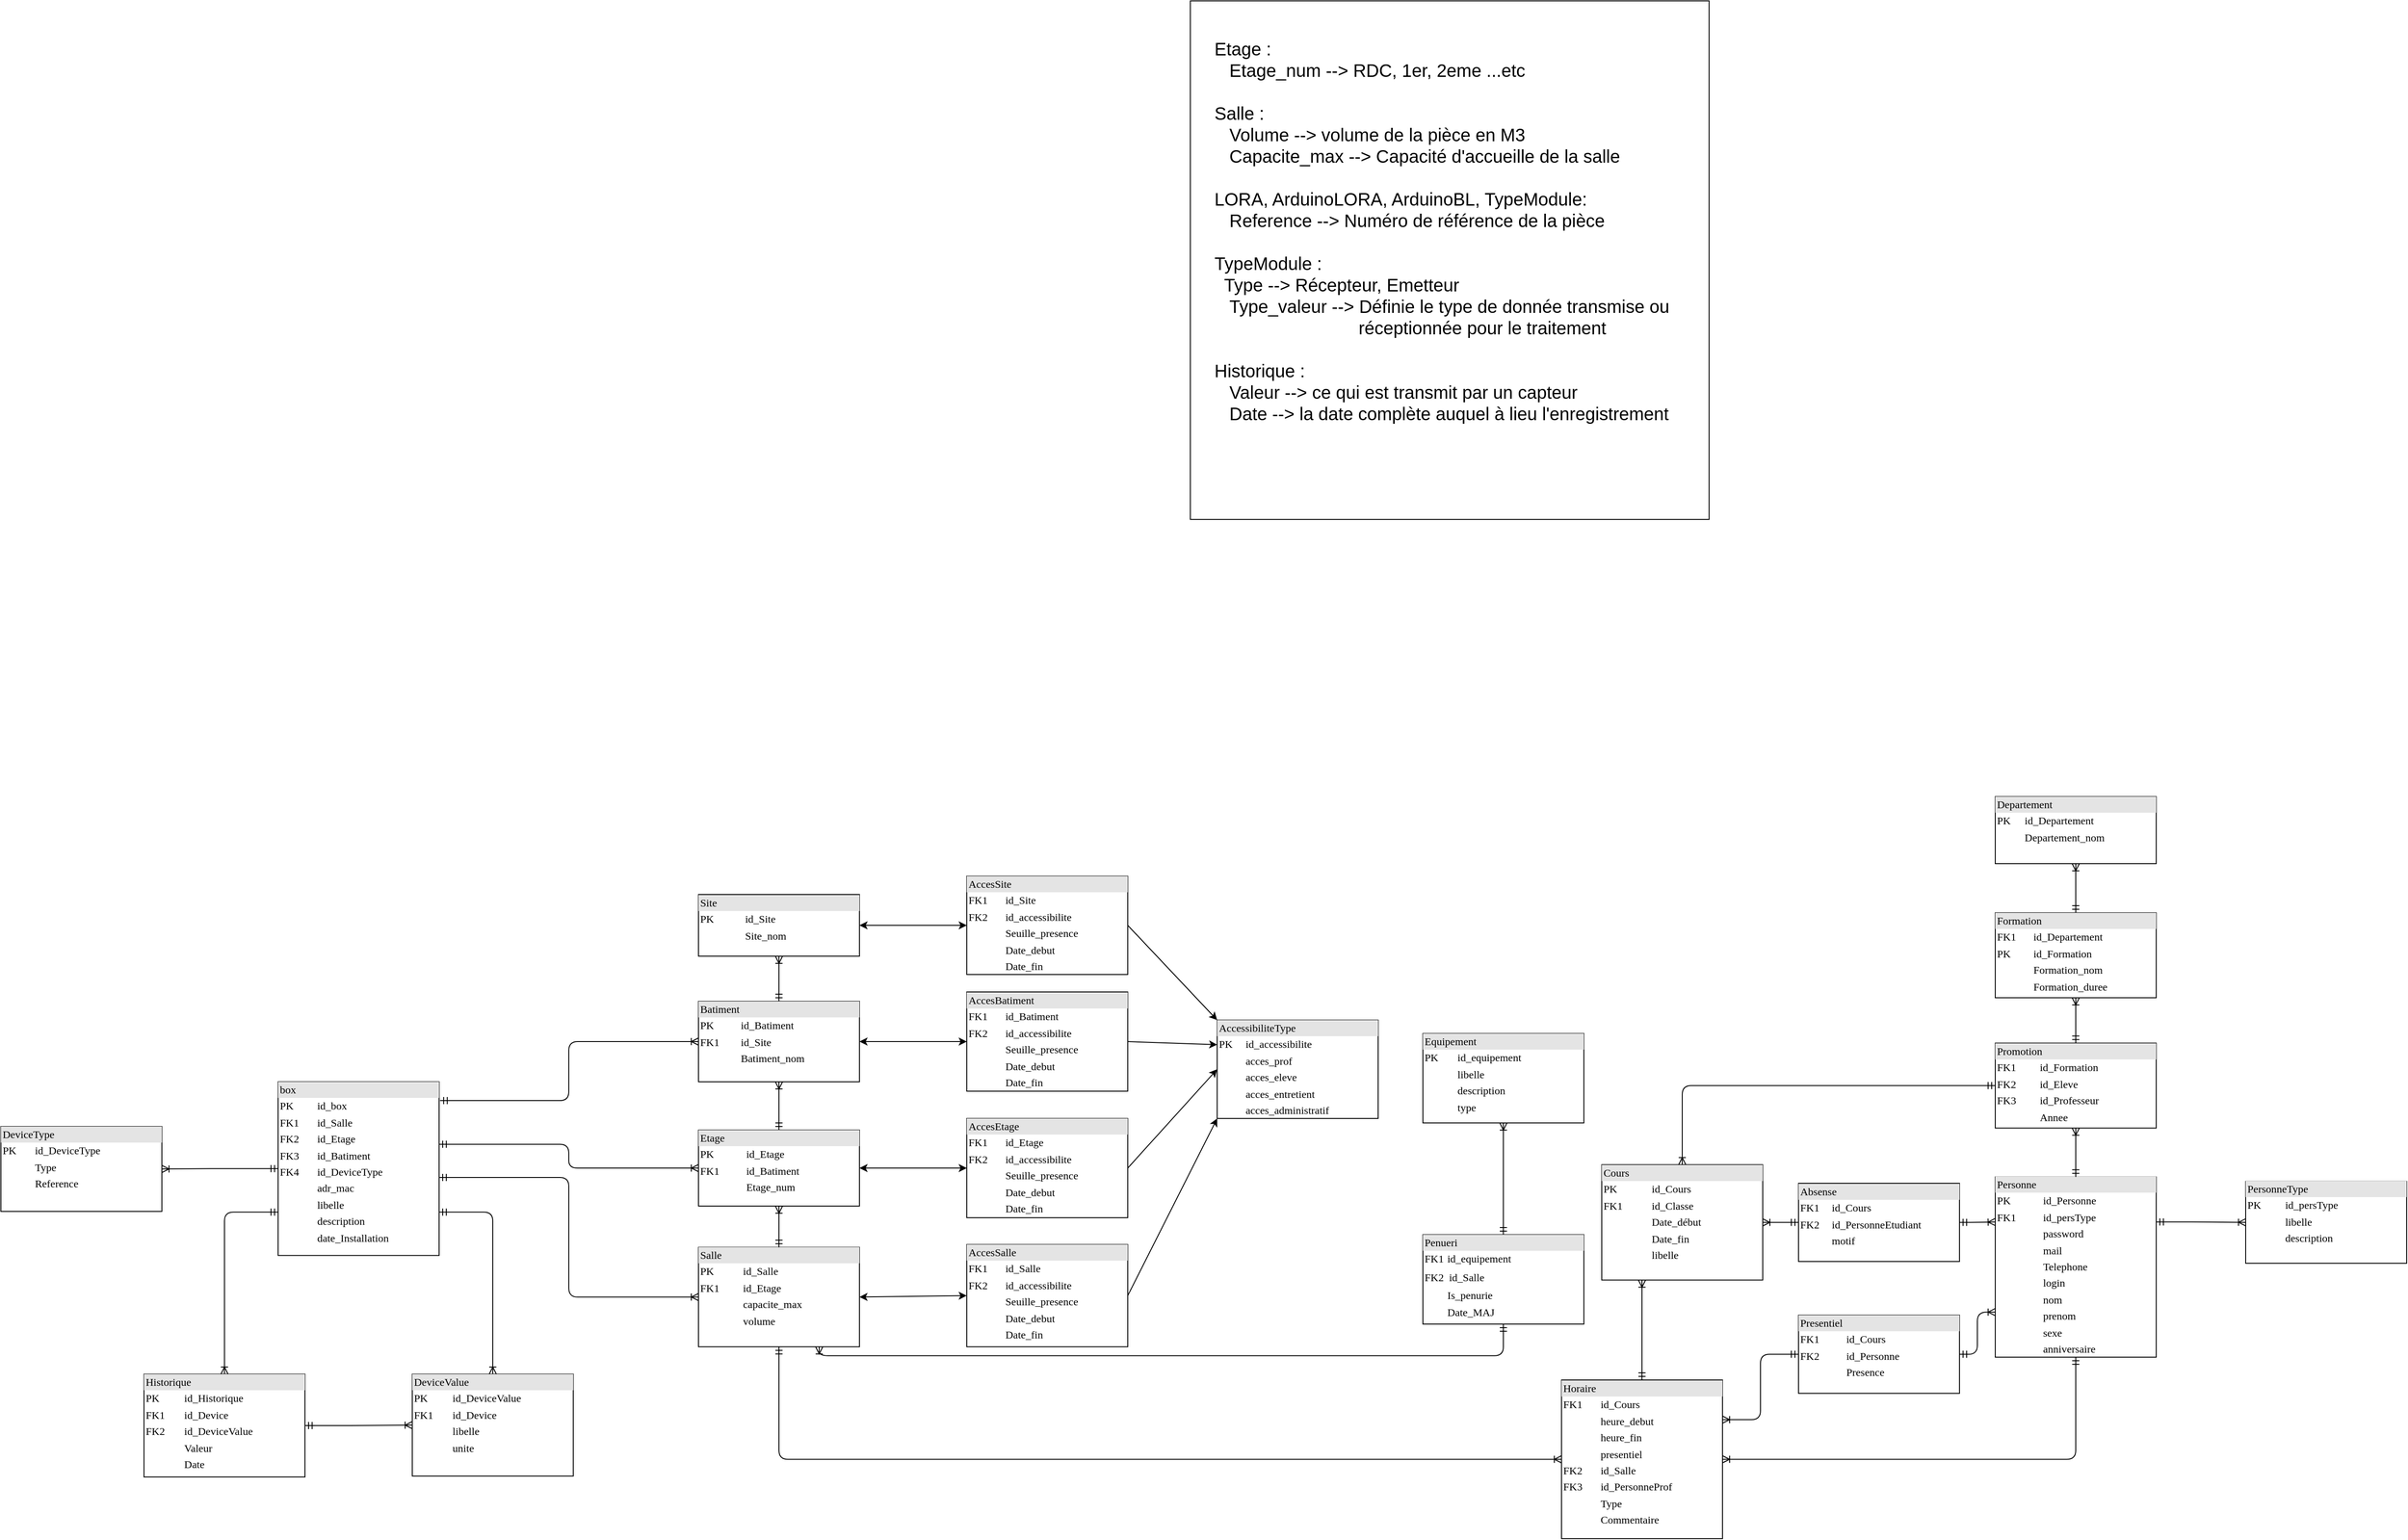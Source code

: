 <mxfile version="14.4.9" type="github">
  <diagram name="Page-1" id="2ca16b54-16f6-2749-3443-fa8db7711227">
    <mxGraphModel dx="2385" dy="2439" grid="1" gridSize="10" guides="1" tooltips="1" connect="1" arrows="1" fold="1" page="1" pageScale="1" pageWidth="1100" pageHeight="850" background="#ffffff" math="0" shadow="0">
      <root>
        <mxCell id="0" />
        <mxCell id="1" parent="0" />
        <mxCell id="72ab_2RYmbYa8t2Mf4Ar-3" value="&lt;div style=&quot;box-sizing: border-box ; width: 100% ; background: #e4e4e4 ; padding: 2px&quot;&gt;Etage&lt;/div&gt;&lt;table style=&quot;width: 100% ; font-size: 1em&quot; cellpadding=&quot;2&quot; cellspacing=&quot;0&quot;&gt;&lt;tbody&gt;&lt;tr&gt;&lt;td&gt;PK&lt;/td&gt;&lt;td&gt;id_Etage&lt;/td&gt;&lt;/tr&gt;&lt;tr&gt;&lt;td&gt;FK1&lt;/td&gt;&lt;td&gt;id_Batiment&lt;/td&gt;&lt;/tr&gt;&lt;tr&gt;&lt;td&gt;&lt;/td&gt;&lt;td&gt;Etage_num&lt;/td&gt;&lt;/tr&gt;&lt;tr&gt;&lt;td&gt;&lt;br&gt;&lt;/td&gt;&lt;td&gt;&lt;br&gt;&lt;/td&gt;&lt;/tr&gt;&lt;/tbody&gt;&lt;/table&gt;" style="verticalAlign=top;align=left;overflow=fill;html=1;rounded=0;shadow=0;comic=0;labelBackgroundColor=none;strokeWidth=1;fontFamily=Verdana;fontSize=12" parent="1" vertex="1">
          <mxGeometry x="-80" y="243" width="180" height="85" as="geometry" />
        </mxCell>
        <mxCell id="72ab_2RYmbYa8t2Mf4Ar-4" value="&lt;div style=&quot;box-sizing: border-box ; width: 100% ; background: #e4e4e4 ; padding: 2px&quot;&gt;Salle&lt;/div&gt;&lt;table style=&quot;width: 100% ; font-size: 1em&quot; cellpadding=&quot;2&quot; cellspacing=&quot;0&quot;&gt;&lt;tbody&gt;&lt;tr&gt;&lt;td&gt;PK&lt;/td&gt;&lt;td&gt;id_Salle&lt;/td&gt;&lt;/tr&gt;&lt;tr&gt;&lt;td&gt;FK1&lt;/td&gt;&lt;td&gt;id_Etage&lt;/td&gt;&lt;/tr&gt;&lt;tr&gt;&lt;td&gt;&lt;/td&gt;&lt;td&gt;capacite_max&lt;/td&gt;&lt;/tr&gt;&lt;tr&gt;&lt;td&gt;&lt;br&gt;&lt;/td&gt;&lt;td&gt;volume&lt;br&gt;&lt;/td&gt;&lt;/tr&gt;&lt;/tbody&gt;&lt;/table&gt;" style="verticalAlign=top;align=left;overflow=fill;html=1;rounded=0;shadow=0;comic=0;labelBackgroundColor=none;strokeWidth=1;fontFamily=Verdana;fontSize=12" parent="1" vertex="1">
          <mxGeometry x="-80" y="374.13" width="180" height="111.25" as="geometry" />
        </mxCell>
        <mxCell id="72ab_2RYmbYa8t2Mf4Ar-5" value="&lt;div style=&quot;box-sizing: border-box ; width: 100% ; background: #e4e4e4 ; padding: 2px&quot;&gt;Batiment&lt;/div&gt;&lt;table style=&quot;width: 100% ; font-size: 1em&quot; cellpadding=&quot;2&quot; cellspacing=&quot;0&quot;&gt;&lt;tbody&gt;&lt;tr&gt;&lt;td&gt;PK&lt;/td&gt;&lt;td&gt;id_Batiment&lt;/td&gt;&lt;/tr&gt;&lt;tr&gt;&lt;td&gt;FK1&lt;/td&gt;&lt;td&gt;id_Site&lt;/td&gt;&lt;/tr&gt;&lt;tr&gt;&lt;td&gt;&lt;br&gt;&lt;/td&gt;&lt;td&gt;Batiment_nom&lt;/td&gt;&lt;/tr&gt;&lt;tr&gt;&lt;td&gt;&lt;/td&gt;&lt;td&gt;&lt;/td&gt;&lt;/tr&gt;&lt;/tbody&gt;&lt;/table&gt;" style="verticalAlign=top;align=left;overflow=fill;html=1;rounded=0;shadow=0;comic=0;labelBackgroundColor=none;strokeWidth=1;fontFamily=Verdana;fontSize=12" parent="1" vertex="1">
          <mxGeometry x="-80" y="99" width="180" height="90" as="geometry" />
        </mxCell>
        <mxCell id="72ab_2RYmbYa8t2Mf4Ar-6" style="edgeStyle=orthogonalEdgeStyle;html=1;labelBackgroundColor=none;startArrow=ERmandOne;endArrow=ERoneToMany;fontFamily=Verdana;fontSize=12;align=left;exitX=0.5;exitY=0;exitDx=0;exitDy=0;entryX=0.5;entryY=1;entryDx=0;entryDy=0;" parent="1" source="72ab_2RYmbYa8t2Mf4Ar-3" target="72ab_2RYmbYa8t2Mf4Ar-5" edge="1">
          <mxGeometry relative="1" as="geometry">
            <mxPoint x="-290" y="-531" as="sourcePoint" />
            <mxPoint x="80" y="59.667" as="targetPoint" />
          </mxGeometry>
        </mxCell>
        <mxCell id="72ab_2RYmbYa8t2Mf4Ar-7" style="edgeStyle=orthogonalEdgeStyle;html=1;labelBackgroundColor=none;startArrow=ERmandOne;endArrow=ERoneToMany;fontFamily=Verdana;fontSize=12;align=left;exitX=0.5;exitY=0;exitDx=0;exitDy=0;entryX=0.5;entryY=1;entryDx=0;entryDy=0;" parent="1" source="72ab_2RYmbYa8t2Mf4Ar-4" target="72ab_2RYmbYa8t2Mf4Ar-3" edge="1">
          <mxGeometry relative="1" as="geometry">
            <mxPoint x="20" y="289" as="sourcePoint" />
            <mxPoint x="20" y="179" as="targetPoint" />
          </mxGeometry>
        </mxCell>
        <mxCell id="72ab_2RYmbYa8t2Mf4Ar-8" style="edgeStyle=orthogonalEdgeStyle;html=1;labelBackgroundColor=none;startArrow=ERmandOne;endArrow=ERoneToMany;fontFamily=Verdana;fontSize=12;align=left;exitX=1;exitY=0.551;exitDx=0;exitDy=0;entryX=0;entryY=0.5;entryDx=0;entryDy=0;exitPerimeter=0;" parent="1" source="72ab_2RYmbYa8t2Mf4Ar-34" target="72ab_2RYmbYa8t2Mf4Ar-4" edge="1">
          <mxGeometry relative="1" as="geometry">
            <mxPoint x="-370" y="422.75" as="sourcePoint" />
            <mxPoint x="110" y="329" as="targetPoint" />
          </mxGeometry>
        </mxCell>
        <mxCell id="72ab_2RYmbYa8t2Mf4Ar-9" style="edgeStyle=orthogonalEdgeStyle;html=1;labelBackgroundColor=none;startArrow=ERmandOne;endArrow=ERoneToMany;fontFamily=Verdana;fontSize=12;align=left;exitX=1.006;exitY=0.108;exitDx=0;exitDy=0;entryX=0;entryY=0.5;entryDx=0;entryDy=0;exitPerimeter=0;" parent="1" source="72ab_2RYmbYa8t2Mf4Ar-34" target="72ab_2RYmbYa8t2Mf4Ar-5" edge="1">
          <mxGeometry relative="1" as="geometry">
            <mxPoint x="-370" y="144" as="sourcePoint" />
            <mxPoint x="110" y="179" as="targetPoint" />
          </mxGeometry>
        </mxCell>
        <mxCell id="72ab_2RYmbYa8t2Mf4Ar-10" style="edgeStyle=orthogonalEdgeStyle;html=1;labelBackgroundColor=none;startArrow=ERmandOne;endArrow=ERoneToMany;fontFamily=Verdana;fontSize=12;align=left;entryX=0;entryY=0.5;entryDx=0;entryDy=0;exitX=1;exitY=0.36;exitDx=0;exitDy=0;exitPerimeter=0;" parent="1" source="72ab_2RYmbYa8t2Mf4Ar-34" target="72ab_2RYmbYa8t2Mf4Ar-3" edge="1">
          <mxGeometry relative="1" as="geometry">
            <mxPoint x="-280" y="229" as="sourcePoint" />
            <mxPoint x="20" y="154" as="targetPoint" />
          </mxGeometry>
        </mxCell>
        <mxCell id="72ab_2RYmbYa8t2Mf4Ar-11" value="&lt;div style=&quot;box-sizing: border-box ; width: 100% ; background: #e4e4e4 ; padding: 2px&quot;&gt;DeviceType&lt;/div&gt;&lt;table style=&quot;width: 100% ; font-size: 1em&quot; cellpadding=&quot;2&quot; cellspacing=&quot;0&quot;&gt;&lt;tbody&gt;&lt;tr&gt;&lt;td&gt;PK&lt;/td&gt;&lt;td&gt;id_DeviceType&lt;/td&gt;&lt;/tr&gt;&lt;tr&gt;&lt;td&gt;&lt;/td&gt;&lt;td&gt;Type&lt;/td&gt;&lt;/tr&gt;&lt;tr&gt;&lt;td&gt;&lt;br&gt;&lt;/td&gt;&lt;td&gt;Reference&lt;/td&gt;&lt;/tr&gt;&lt;tr&gt;&lt;td&gt;&lt;br&gt;&lt;/td&gt;&lt;td&gt;&lt;br&gt;&lt;/td&gt;&lt;/tr&gt;&lt;tr&gt;&lt;td&gt;&lt;br&gt;&lt;/td&gt;&lt;td&gt;&lt;br&gt;&lt;/td&gt;&lt;/tr&gt;&lt;tr&gt;&lt;td&gt;&lt;br&gt;&lt;/td&gt;&lt;td&gt;&lt;br&gt;&lt;/td&gt;&lt;/tr&gt;&lt;/tbody&gt;&lt;/table&gt;" style="verticalAlign=top;align=left;overflow=fill;html=1;rounded=0;shadow=0;comic=0;labelBackgroundColor=none;strokeWidth=1;fontFamily=Verdana;fontSize=12" parent="1" vertex="1">
          <mxGeometry x="-860" y="239" width="180" height="95" as="geometry" />
        </mxCell>
        <mxCell id="72ab_2RYmbYa8t2Mf4Ar-12" value="" style="edgeStyle=orthogonalEdgeStyle;html=1;endArrow=ERoneToMany;startArrow=ERmandOne;labelBackgroundColor=none;fontFamily=Verdana;fontSize=12;align=left;entryX=1;entryY=0.5;entryDx=0;entryDy=0;exitX=0;exitY=0.5;exitDx=0;exitDy=0;" parent="1" source="72ab_2RYmbYa8t2Mf4Ar-34" target="72ab_2RYmbYa8t2Mf4Ar-11" edge="1">
          <mxGeometry width="100" height="100" relative="1" as="geometry">
            <mxPoint x="-590" y="299" as="sourcePoint" />
            <mxPoint x="-450" y="482.75" as="targetPoint" />
          </mxGeometry>
        </mxCell>
        <mxCell id="72ab_2RYmbYa8t2Mf4Ar-13" value="&lt;div style=&quot;box-sizing: border-box ; width: 100% ; background: #e4e4e4 ; padding: 2px&quot;&gt;Historique&lt;/div&gt;&lt;table style=&quot;width: 100% ; font-size: 1em&quot; cellpadding=&quot;2&quot; cellspacing=&quot;0&quot;&gt;&lt;tbody&gt;&lt;tr&gt;&lt;td&gt;PK&lt;/td&gt;&lt;td&gt;id_Historique&lt;/td&gt;&lt;/tr&gt;&lt;tr&gt;&lt;td&gt;FK1&lt;/td&gt;&lt;td&gt;id_Device&lt;/td&gt;&lt;/tr&gt;&lt;tr&gt;&lt;td&gt;FK2&lt;/td&gt;&lt;td&gt;id_DeviceValue&lt;/td&gt;&lt;/tr&gt;&lt;tr&gt;&lt;td&gt;&lt;br&gt;&lt;/td&gt;&lt;td&gt;Valeur&lt;/td&gt;&lt;/tr&gt;&lt;tr&gt;&lt;td&gt;&lt;br&gt;&lt;/td&gt;&lt;td&gt;Date&lt;/td&gt;&lt;/tr&gt;&lt;tr&gt;&lt;td&gt;&lt;/td&gt;&lt;td&gt;&lt;/td&gt;&lt;/tr&gt;&lt;/tbody&gt;&lt;/table&gt;" style="verticalAlign=top;align=left;overflow=fill;html=1;rounded=0;shadow=0;comic=0;labelBackgroundColor=none;strokeWidth=1;fontFamily=Verdana;fontSize=12" parent="1" vertex="1">
          <mxGeometry x="-700" y="516" width="180" height="115" as="geometry" />
        </mxCell>
        <mxCell id="72ab_2RYmbYa8t2Mf4Ar-14" value="" style="edgeStyle=orthogonalEdgeStyle;html=1;endArrow=ERoneToMany;startArrow=ERmandOne;labelBackgroundColor=none;fontFamily=Verdana;fontSize=12;align=left;entryX=0.5;entryY=0;entryDx=0;entryDy=0;exitX=0;exitY=0.75;exitDx=0;exitDy=0;" parent="1" source="72ab_2RYmbYa8t2Mf4Ar-34" target="72ab_2RYmbYa8t2Mf4Ar-13" edge="1">
          <mxGeometry width="100" height="100" relative="1" as="geometry">
            <mxPoint x="-420" y="469" as="sourcePoint" />
            <mxPoint x="-600" y="239" as="targetPoint" />
          </mxGeometry>
        </mxCell>
        <mxCell id="72ab_2RYmbYa8t2Mf4Ar-15" value="" style="whiteSpace=wrap;html=1;aspect=fixed;" parent="1" vertex="1">
          <mxGeometry x="470" y="-1020" width="580" height="580" as="geometry" />
        </mxCell>
        <mxCell id="72ab_2RYmbYa8t2Mf4Ar-16" value="&lt;font style=&quot;font-size: 20px&quot;&gt;Etage :&lt;br&gt;&amp;nbsp; &amp;nbsp;Etage_num --&amp;gt; RDC, 1er, 2eme ...etc&lt;br&gt;&lt;br&gt;Salle :&lt;br&gt;&amp;nbsp; &amp;nbsp;Volume --&amp;gt; volume de la pièce en M3&lt;br&gt;&amp;nbsp; &amp;nbsp;Capacite_max --&amp;gt; Capacité d&#39;accueille de la salle&lt;br&gt;&lt;br&gt;LORA, ArduinoLORA, ArduinoBL, TypeModule:&lt;br&gt;&amp;nbsp; &amp;nbsp;Reference --&amp;gt; Numéro de référence de la pièce&lt;br&gt;&lt;br&gt;TypeModule :&lt;br&gt;&amp;nbsp; Type --&amp;gt; Récepteur, Emetteur&amp;nbsp; &amp;nbsp;&lt;br&gt;&amp;nbsp; &amp;nbsp;Type_valeur --&amp;gt; Définie le type de donnée transmise ou&amp;nbsp; &amp;nbsp; &amp;nbsp; &amp;nbsp; &amp;nbsp; &amp;nbsp; &amp;nbsp; &amp;nbsp; &amp;nbsp; &amp;nbsp; &amp;nbsp; &amp;nbsp; &amp;nbsp; &amp;nbsp; &amp;nbsp; &amp;nbsp; &amp;nbsp;réceptionnée pour le traitement&lt;br&gt;&lt;br&gt;Historique :&lt;br&gt;&amp;nbsp; &amp;nbsp;Valeur --&amp;gt; ce qui est transmit par un capteur&lt;br&gt;&amp;nbsp; &amp;nbsp;Date --&amp;gt; la date complète auquel à lieu l&#39;enregistrement&lt;br&gt;&lt;/font&gt;" style="text;html=1;strokeColor=none;fillColor=none;align=left;whiteSpace=wrap;rounded=0;font-size: larger;" parent="1" vertex="1">
          <mxGeometry x="495" y="-985" width="530" height="510" as="geometry" />
        </mxCell>
        <mxCell id="72ab_2RYmbYa8t2Mf4Ar-17" value="&lt;div style=&quot;box-sizing: border-box ; width: 100% ; background: #e4e4e4 ; padding: 2px&quot;&gt;Site&lt;/div&gt;&lt;table style=&quot;width: 100% ; font-size: 1em&quot; cellpadding=&quot;2&quot; cellspacing=&quot;0&quot;&gt;&lt;tbody&gt;&lt;tr&gt;&lt;td&gt;PK&lt;/td&gt;&lt;td&gt;id_Site&lt;/td&gt;&lt;/tr&gt;&lt;tr&gt;&lt;td&gt;&lt;br&gt;&lt;/td&gt;&lt;td&gt;Site_nom&lt;/td&gt;&lt;/tr&gt;&lt;tr&gt;&lt;td&gt;&lt;/td&gt;&lt;td&gt;&lt;/td&gt;&lt;/tr&gt;&lt;/tbody&gt;&lt;/table&gt;" style="verticalAlign=top;align=left;overflow=fill;html=1;rounded=0;shadow=0;comic=0;labelBackgroundColor=none;strokeWidth=1;fontFamily=Verdana;fontSize=12" parent="1" vertex="1">
          <mxGeometry x="-80" y="-20.5" width="180" height="69" as="geometry" />
        </mxCell>
        <mxCell id="72ab_2RYmbYa8t2Mf4Ar-18" style="edgeStyle=orthogonalEdgeStyle;html=1;labelBackgroundColor=none;startArrow=ERmandOne;endArrow=ERoneToMany;fontFamily=Verdana;fontSize=12;align=left;entryX=0.5;entryY=1;entryDx=0;entryDy=0;exitX=0.5;exitY=0;exitDx=0;exitDy=0;" parent="1" source="72ab_2RYmbYa8t2Mf4Ar-5" target="72ab_2RYmbYa8t2Mf4Ar-17" edge="1">
          <mxGeometry relative="1" as="geometry">
            <mxPoint x="60" y="79" as="sourcePoint" />
            <mxPoint x="20" y="199" as="targetPoint" />
          </mxGeometry>
        </mxCell>
        <mxCell id="72ab_2RYmbYa8t2Mf4Ar-19" value="&lt;div style=&quot;box-sizing: border-box ; width: 100% ; background: #e4e4e4 ; padding: 2px&quot;&gt;Personne&lt;/div&gt;&lt;table style=&quot;width: 100% ; font-size: 1em&quot; cellpadding=&quot;2&quot; cellspacing=&quot;0&quot;&gt;&lt;tbody&gt;&lt;tr&gt;&lt;td&gt;PK&lt;/td&gt;&lt;td&gt;id_Personne&lt;/td&gt;&lt;/tr&gt;&lt;tr&gt;&lt;td&gt;FK1&lt;/td&gt;&lt;td&gt;id_persType&lt;/td&gt;&lt;/tr&gt;&lt;tr&gt;&lt;td&gt;&lt;br&gt;&lt;/td&gt;&lt;td&gt;password&lt;/td&gt;&lt;/tr&gt;&lt;tr&gt;&lt;td&gt;&lt;br&gt;&lt;/td&gt;&lt;td&gt;mail&lt;/td&gt;&lt;/tr&gt;&lt;tr&gt;&lt;td&gt;&lt;br&gt;&lt;/td&gt;&lt;td&gt;Telephone&lt;/td&gt;&lt;/tr&gt;&lt;tr&gt;&lt;td&gt;&lt;br&gt;&lt;/td&gt;&lt;td&gt;login&lt;/td&gt;&lt;/tr&gt;&lt;tr&gt;&lt;td&gt;&lt;/td&gt;&lt;td&gt;nom&lt;/td&gt;&lt;/tr&gt;&lt;tr&gt;&lt;td&gt;&lt;br&gt;&lt;/td&gt;&lt;td&gt;prenom&lt;/td&gt;&lt;/tr&gt;&lt;tr&gt;&lt;td&gt;&lt;br&gt;&lt;/td&gt;&lt;td&gt;sexe&lt;/td&gt;&lt;/tr&gt;&lt;tr&gt;&lt;td&gt;&lt;br&gt;&lt;/td&gt;&lt;td&gt;anniversaire&lt;/td&gt;&lt;/tr&gt;&lt;tr&gt;&lt;td&gt;&lt;br&gt;&lt;/td&gt;&lt;td&gt;&lt;br&gt;&lt;/td&gt;&lt;/tr&gt;&lt;tr&gt;&lt;td&gt;&lt;br&gt;&lt;/td&gt;&lt;td&gt;&lt;br&gt;&lt;/td&gt;&lt;/tr&gt;&lt;/tbody&gt;&lt;/table&gt;" style="verticalAlign=top;align=left;overflow=fill;html=1;rounded=0;shadow=0;comic=0;labelBackgroundColor=none;strokeWidth=1;fontFamily=Verdana;fontSize=12" parent="1" vertex="1">
          <mxGeometry x="1370" y="295.38" width="180" height="201.62" as="geometry" />
        </mxCell>
        <mxCell id="72ab_2RYmbYa8t2Mf4Ar-20" style="edgeStyle=orthogonalEdgeStyle;html=1;labelBackgroundColor=none;startArrow=ERmandOne;endArrow=ERoneToMany;fontFamily=Verdana;fontSize=12;align=left;exitX=0.5;exitY=0;exitDx=0;exitDy=0;entryX=0.5;entryY=1;entryDx=0;entryDy=0;" parent="1" source="72ab_2RYmbYa8t2Mf4Ar-19" target="72ab_2RYmbYa8t2Mf4Ar-22" edge="1">
          <mxGeometry relative="1" as="geometry">
            <mxPoint x="1505" y="195" as="sourcePoint" />
            <mxPoint x="1480" y="150" as="targetPoint" />
          </mxGeometry>
        </mxCell>
        <mxCell id="72ab_2RYmbYa8t2Mf4Ar-22" value="&lt;div style=&quot;box-sizing: border-box ; width: 100% ; background: #e4e4e4 ; padding: 2px&quot;&gt;Promotion&lt;/div&gt;&lt;table style=&quot;width: 100% ; font-size: 1em&quot; cellpadding=&quot;2&quot; cellspacing=&quot;0&quot;&gt;&lt;tbody&gt;&lt;tr&gt;&lt;td&gt;FK1&lt;/td&gt;&lt;td&gt;id_Formation&lt;/td&gt;&lt;/tr&gt;&lt;tr&gt;&lt;td&gt;FK2&lt;/td&gt;&lt;td&gt;id_Eleve&lt;/td&gt;&lt;/tr&gt;&lt;tr&gt;&lt;td&gt;FK3&lt;/td&gt;&lt;td&gt;id_Professeur&lt;/td&gt;&lt;/tr&gt;&lt;tr&gt;&lt;td&gt;&lt;br&gt;&lt;/td&gt;&lt;td&gt;Annee&lt;/td&gt;&lt;/tr&gt;&lt;/tbody&gt;&lt;/table&gt;" style="verticalAlign=top;align=left;overflow=fill;html=1;rounded=0;shadow=0;comic=0;labelBackgroundColor=none;strokeWidth=1;fontFamily=Verdana;fontSize=12" parent="1" vertex="1">
          <mxGeometry x="1370" y="145.75" width="180" height="95" as="geometry" />
        </mxCell>
        <mxCell id="72ab_2RYmbYa8t2Mf4Ar-24" value="&lt;div style=&quot;box-sizing: border-box ; width: 100% ; background: #e4e4e4 ; padding: 2px&quot;&gt;Departement&lt;/div&gt;&lt;table style=&quot;width: 100% ; font-size: 1em&quot; cellpadding=&quot;2&quot; cellspacing=&quot;0&quot;&gt;&lt;tbody&gt;&lt;tr&gt;&lt;td&gt;PK&lt;/td&gt;&lt;td&gt;id_Departement&lt;/td&gt;&lt;/tr&gt;&lt;tr&gt;&lt;td&gt;&lt;br&gt;&lt;/td&gt;&lt;td&gt;Departement_nom&lt;/td&gt;&lt;/tr&gt;&lt;/tbody&gt;&lt;/table&gt;" style="verticalAlign=top;align=left;overflow=fill;html=1;rounded=0;shadow=0;comic=0;labelBackgroundColor=none;strokeWidth=1;fontFamily=Verdana;fontSize=12" parent="1" vertex="1">
          <mxGeometry x="1370" y="-130" width="180" height="75" as="geometry" />
        </mxCell>
        <mxCell id="72ab_2RYmbYa8t2Mf4Ar-25" style="edgeStyle=orthogonalEdgeStyle;html=1;labelBackgroundColor=none;startArrow=ERmandOne;endArrow=ERoneToMany;fontFamily=Verdana;fontSize=12;align=left;entryX=0.5;entryY=1;entryDx=0;entryDy=0;exitX=0.5;exitY=0;exitDx=0;exitDy=0;" parent="1" source="72ab_2RYmbYa8t2Mf4Ar-22" target="72ab_2RYmbYa8t2Mf4Ar-26" edge="1">
          <mxGeometry relative="1" as="geometry">
            <mxPoint x="1460" y="-63.75" as="sourcePoint" />
            <mxPoint x="1470" y="21.25" as="targetPoint" />
          </mxGeometry>
        </mxCell>
        <mxCell id="72ab_2RYmbYa8t2Mf4Ar-26" value="&lt;div style=&quot;box-sizing: border-box ; width: 100% ; background: #e4e4e4 ; padding: 2px&quot;&gt;Formation&lt;/div&gt;&lt;table style=&quot;width: 100% ; font-size: 1em&quot; cellpadding=&quot;2&quot; cellspacing=&quot;0&quot;&gt;&lt;tbody&gt;&lt;tr&gt;&lt;td&gt;FK1&lt;/td&gt;&lt;td&gt;id_Departement&lt;/td&gt;&lt;/tr&gt;&lt;tr&gt;&lt;td&gt;PK&lt;/td&gt;&lt;td&gt;id_Formation&lt;/td&gt;&lt;/tr&gt;&lt;tr&gt;&lt;td&gt;&lt;br&gt;&lt;/td&gt;&lt;td&gt;Formation_nom&lt;/td&gt;&lt;/tr&gt;&lt;tr&gt;&lt;td&gt;&lt;br&gt;&lt;/td&gt;&lt;td&gt;Formation_duree&lt;/td&gt;&lt;/tr&gt;&lt;/tbody&gt;&lt;/table&gt;" style="verticalAlign=top;align=left;overflow=fill;html=1;rounded=0;shadow=0;comic=0;labelBackgroundColor=none;strokeWidth=1;fontFamily=Verdana;fontSize=12" parent="1" vertex="1">
          <mxGeometry x="1370" width="180" height="95" as="geometry" />
        </mxCell>
        <mxCell id="72ab_2RYmbYa8t2Mf4Ar-27" style="edgeStyle=orthogonalEdgeStyle;html=1;labelBackgroundColor=none;startArrow=ERmandOne;endArrow=ERoneToMany;fontFamily=Verdana;fontSize=12;align=left;entryX=0.5;entryY=1;entryDx=0;entryDy=0;exitX=0.5;exitY=0;exitDx=0;exitDy=0;" parent="1" source="72ab_2RYmbYa8t2Mf4Ar-26" target="72ab_2RYmbYa8t2Mf4Ar-24" edge="1">
          <mxGeometry relative="1" as="geometry">
            <mxPoint x="1490" y="-203.75" as="sourcePoint" />
            <mxPoint x="1470" y="-78.75" as="targetPoint" />
          </mxGeometry>
        </mxCell>
        <mxCell id="72ab_2RYmbYa8t2Mf4Ar-28" value="&lt;div style=&quot;box-sizing: border-box ; width: 100% ; background: #e4e4e4 ; padding: 2px&quot;&gt;Cours&lt;/div&gt;&lt;table style=&quot;width: 100% ; font-size: 1em&quot; cellpadding=&quot;2&quot; cellspacing=&quot;0&quot;&gt;&lt;tbody&gt;&lt;tr&gt;&lt;td&gt;PK&lt;/td&gt;&lt;td&gt;id_Cours&lt;/td&gt;&lt;/tr&gt;&lt;tr&gt;&lt;td&gt;FK1&lt;/td&gt;&lt;td&gt;id_Classe&lt;/td&gt;&lt;/tr&gt;&lt;tr&gt;&lt;td&gt;&lt;br&gt;&lt;/td&gt;&lt;td&gt;Date_début&lt;/td&gt;&lt;/tr&gt;&lt;tr&gt;&lt;td&gt;&lt;br&gt;&lt;/td&gt;&lt;td&gt;Date_fin&lt;br&gt;&lt;/td&gt;&lt;/tr&gt;&lt;tr&gt;&lt;td&gt;&lt;br&gt;&lt;/td&gt;&lt;td&gt;libelle&lt;/td&gt;&lt;/tr&gt;&lt;/tbody&gt;&lt;/table&gt;" style="verticalAlign=top;align=left;overflow=fill;html=1;rounded=0;shadow=0;comic=0;labelBackgroundColor=none;strokeWidth=1;fontFamily=Verdana;fontSize=12" parent="1" vertex="1">
          <mxGeometry x="930" y="281.75" width="180" height="129" as="geometry" />
        </mxCell>
        <mxCell id="72ab_2RYmbYa8t2Mf4Ar-29" value="&lt;div style=&quot;box-sizing: border-box ; width: 100% ; background: #e4e4e4 ; padding: 2px&quot;&gt;Presentiel&lt;/div&gt;&lt;table style=&quot;width: 100% ; font-size: 1em&quot; cellpadding=&quot;2&quot; cellspacing=&quot;0&quot;&gt;&lt;tbody&gt;&lt;tr&gt;&lt;td&gt;FK1&lt;/td&gt;&lt;td&gt;id_Cours&lt;/td&gt;&lt;/tr&gt;&lt;tr&gt;&lt;td&gt;FK2&lt;/td&gt;&lt;td&gt;id_Personne&lt;/td&gt;&lt;/tr&gt;&lt;tr&gt;&lt;td&gt;&lt;br&gt;&lt;/td&gt;&lt;td&gt;Presence&lt;/td&gt;&lt;/tr&gt;&lt;/tbody&gt;&lt;/table&gt;" style="verticalAlign=top;align=left;overflow=fill;html=1;rounded=0;shadow=0;comic=0;labelBackgroundColor=none;strokeWidth=1;fontFamily=Verdana;fontSize=12" parent="1" vertex="1">
          <mxGeometry x="1150" y="450" width="180" height="87.5" as="geometry" />
        </mxCell>
        <mxCell id="72ab_2RYmbYa8t2Mf4Ar-30" style="edgeStyle=orthogonalEdgeStyle;html=1;labelBackgroundColor=none;startArrow=ERmandOne;endArrow=ERoneToMany;fontFamily=Verdana;fontSize=12;align=left;exitX=0.5;exitY=1;exitDx=0;exitDy=0;entryX=0;entryY=0.5;entryDx=0;entryDy=0;" parent="1" source="72ab_2RYmbYa8t2Mf4Ar-4" target="72ab_2RYmbYa8t2Mf4Ar-46" edge="1">
          <mxGeometry relative="1" as="geometry">
            <mxPoint x="1235" y="251.25" as="sourcePoint" />
            <mxPoint x="900" y="400" as="targetPoint" />
          </mxGeometry>
        </mxCell>
        <mxCell id="72ab_2RYmbYa8t2Mf4Ar-31" style="edgeStyle=orthogonalEdgeStyle;html=1;labelBackgroundColor=none;startArrow=ERmandOne;endArrow=ERoneToMany;fontFamily=Verdana;fontSize=12;align=left;exitX=0;exitY=0.5;exitDx=0;exitDy=0;entryX=0.5;entryY=0;entryDx=0;entryDy=0;" parent="1" source="72ab_2RYmbYa8t2Mf4Ar-22" target="72ab_2RYmbYa8t2Mf4Ar-28" edge="1">
          <mxGeometry relative="1" as="geometry">
            <mxPoint x="1250" y="170.0" as="sourcePoint" />
            <mxPoint x="980" y="180" as="targetPoint" />
          </mxGeometry>
        </mxCell>
        <mxCell id="72ab_2RYmbYa8t2Mf4Ar-32" style="edgeStyle=orthogonalEdgeStyle;html=1;labelBackgroundColor=none;startArrow=ERmandOne;endArrow=ERoneToMany;fontFamily=Verdana;fontSize=12;align=left;entryX=1;entryY=0.5;entryDx=0;entryDy=0;exitX=0.5;exitY=1;exitDx=0;exitDy=0;" parent="1" source="72ab_2RYmbYa8t2Mf4Ar-19" target="72ab_2RYmbYa8t2Mf4Ar-46" edge="1">
          <mxGeometry relative="1" as="geometry">
            <mxPoint x="1400" y="570" as="sourcePoint" />
            <mxPoint x="1030" y="288.75" as="targetPoint" />
          </mxGeometry>
        </mxCell>
        <mxCell id="72ab_2RYmbYa8t2Mf4Ar-33" style="edgeStyle=orthogonalEdgeStyle;html=1;labelBackgroundColor=none;startArrow=ERmandOne;endArrow=ERoneToMany;fontFamily=Verdana;fontSize=12;align=left;exitX=0;exitY=0.5;exitDx=0;exitDy=0;entryX=1;entryY=0.25;entryDx=0;entryDy=0;" parent="1" source="72ab_2RYmbYa8t2Mf4Ar-29" target="72ab_2RYmbYa8t2Mf4Ar-46" edge="1">
          <mxGeometry relative="1" as="geometry">
            <mxPoint x="1150" y="177.5" as="sourcePoint" />
            <mxPoint x="1140" y="210" as="targetPoint" />
          </mxGeometry>
        </mxCell>
        <mxCell id="72ab_2RYmbYa8t2Mf4Ar-34" value="&lt;div style=&quot;box-sizing: border-box ; width: 100% ; background: #e4e4e4 ; padding: 2px&quot;&gt;box&lt;/div&gt;&lt;table style=&quot;width: 100% ; font-size: 1em&quot; cellpadding=&quot;2&quot; cellspacing=&quot;0&quot;&gt;&lt;tbody&gt;&lt;tr&gt;&lt;td&gt;PK&lt;/td&gt;&lt;td&gt;id_box&lt;br&gt;&lt;/td&gt;&lt;/tr&gt;&lt;tr&gt;&lt;td&gt;FK1&lt;/td&gt;&lt;td&gt;id_Salle&lt;/td&gt;&lt;/tr&gt;&lt;tr&gt;&lt;td&gt;FK2&lt;/td&gt;&lt;td&gt;id_Etage&lt;/td&gt;&lt;/tr&gt;&lt;tr&gt;&lt;td&gt;FK3&lt;/td&gt;&lt;td&gt;id_Batiment&lt;/td&gt;&lt;/tr&gt;&lt;tr&gt;&lt;td&gt;FK4&lt;/td&gt;&lt;td&gt;id_DeviceType&lt;/td&gt;&lt;/tr&gt;&lt;tr&gt;&lt;td&gt;&lt;br&gt;&lt;/td&gt;&lt;td&gt;adr_mac&lt;/td&gt;&lt;/tr&gt;&lt;tr&gt;&lt;td&gt;&lt;br&gt;&lt;/td&gt;&lt;td&gt;libelle&lt;/td&gt;&lt;/tr&gt;&lt;tr&gt;&lt;td&gt;&lt;br&gt;&lt;/td&gt;&lt;td&gt;description&lt;/td&gt;&lt;/tr&gt;&lt;tr&gt;&lt;td&gt;&lt;br&gt;&lt;/td&gt;&lt;td&gt;date_Installation&lt;/td&gt;&lt;/tr&gt;&lt;/tbody&gt;&lt;/table&gt;" style="verticalAlign=top;align=left;overflow=fill;html=1;rounded=0;shadow=0;comic=0;labelBackgroundColor=none;strokeWidth=1;fontFamily=Verdana;fontSize=12" parent="1" vertex="1">
          <mxGeometry x="-550" y="189" width="180" height="194.25" as="geometry" />
        </mxCell>
        <mxCell id="72ab_2RYmbYa8t2Mf4Ar-40" value="&lt;div style=&quot;box-sizing: border-box ; width: 100% ; background: #e4e4e4 ; padding: 2px&quot;&gt;DeviceValue&lt;/div&gt;&lt;table style=&quot;width: 100% ; font-size: 1em&quot; cellpadding=&quot;2&quot; cellspacing=&quot;0&quot;&gt;&lt;tbody&gt;&lt;tr&gt;&lt;td&gt;PK&lt;/td&gt;&lt;td&gt;id_DeviceValue&lt;/td&gt;&lt;/tr&gt;&lt;tr&gt;&lt;td&gt;FK1&lt;/td&gt;&lt;td&gt;id_Device&lt;/td&gt;&lt;/tr&gt;&lt;tr&gt;&lt;td&gt;&lt;/td&gt;&lt;td&gt;libelle&lt;/td&gt;&lt;/tr&gt;&lt;tr&gt;&lt;td&gt;&lt;br&gt;&lt;/td&gt;&lt;td&gt;unite&lt;/td&gt;&lt;/tr&gt;&lt;tr&gt;&lt;td&gt;&lt;br&gt;&lt;/td&gt;&lt;td&gt;&lt;br&gt;&lt;/td&gt;&lt;/tr&gt;&lt;tr&gt;&lt;td&gt;&lt;br&gt;&lt;/td&gt;&lt;td&gt;&lt;br&gt;&lt;/td&gt;&lt;/tr&gt;&lt;tr&gt;&lt;td&gt;&lt;br&gt;&lt;/td&gt;&lt;td&gt;&lt;br&gt;&lt;/td&gt;&lt;/tr&gt;&lt;tr&gt;&lt;td&gt;&lt;br&gt;&lt;/td&gt;&lt;td&gt;&lt;br&gt;&lt;/td&gt;&lt;/tr&gt;&lt;tr&gt;&lt;td&gt;&lt;br&gt;&lt;/td&gt;&lt;td&gt;&lt;br&gt;&lt;/td&gt;&lt;/tr&gt;&lt;/tbody&gt;&lt;/table&gt;" style="verticalAlign=top;align=left;overflow=fill;html=1;rounded=0;shadow=0;comic=0;labelBackgroundColor=none;strokeWidth=1;fontFamily=Verdana;fontSize=12" parent="1" vertex="1">
          <mxGeometry x="-400" y="516" width="180" height="114" as="geometry" />
        </mxCell>
        <mxCell id="72ab_2RYmbYa8t2Mf4Ar-41" value="" style="edgeStyle=orthogonalEdgeStyle;html=1;endArrow=ERoneToMany;startArrow=ERmandOne;labelBackgroundColor=none;fontFamily=Verdana;fontSize=12;align=left;exitX=1;exitY=0.75;entryX=0.5;entryY=0;exitDx=0;exitDy=0;entryDx=0;entryDy=0;" parent="1" source="72ab_2RYmbYa8t2Mf4Ar-34" target="72ab_2RYmbYa8t2Mf4Ar-40" edge="1">
          <mxGeometry width="100" height="100" relative="1" as="geometry">
            <mxPoint x="-450.0" y="449" as="sourcePoint" />
            <mxPoint x="-450.0" y="504" as="targetPoint" />
          </mxGeometry>
        </mxCell>
        <mxCell id="72ab_2RYmbYa8t2Mf4Ar-42" value="" style="edgeStyle=orthogonalEdgeStyle;html=1;endArrow=ERoneToMany;startArrow=ERmandOne;labelBackgroundColor=none;fontFamily=Verdana;fontSize=12;align=left;entryX=0;entryY=0.5;entryDx=0;entryDy=0;exitX=1;exitY=0.5;exitDx=0;exitDy=0;" parent="1" source="72ab_2RYmbYa8t2Mf4Ar-13" target="72ab_2RYmbYa8t2Mf4Ar-40" edge="1">
          <mxGeometry width="100" height="100" relative="1" as="geometry">
            <mxPoint x="-350" y="579" as="sourcePoint" />
            <mxPoint x="-290" y="589" as="targetPoint" />
          </mxGeometry>
        </mxCell>
        <mxCell id="72ab_2RYmbYa8t2Mf4Ar-43" value="&lt;div style=&quot;box-sizing: border-box ; width: 100% ; background: #e4e4e4 ; padding: 2px&quot;&gt;Absense&lt;/div&gt;&lt;table style=&quot;width: 100% ; font-size: 1em&quot; cellpadding=&quot;2&quot; cellspacing=&quot;0&quot;&gt;&lt;tbody&gt;&lt;tr&gt;&lt;td&gt;FK1&lt;/td&gt;&lt;td&gt;id_Cours&lt;/td&gt;&lt;/tr&gt;&lt;tr&gt;&lt;td&gt;FK2&lt;/td&gt;&lt;td&gt;id_PersonneEtudiant&lt;/td&gt;&lt;/tr&gt;&lt;tr&gt;&lt;td&gt;&lt;br&gt;&lt;/td&gt;&lt;td&gt;motif&lt;/td&gt;&lt;/tr&gt;&lt;/tbody&gt;&lt;/table&gt;" style="verticalAlign=top;align=left;overflow=fill;html=1;rounded=0;shadow=0;comic=0;labelBackgroundColor=none;strokeWidth=1;fontFamily=Verdana;fontSize=12" parent="1" vertex="1">
          <mxGeometry x="1150" y="302.5" width="180" height="87.5" as="geometry" />
        </mxCell>
        <mxCell id="72ab_2RYmbYa8t2Mf4Ar-44" style="edgeStyle=orthogonalEdgeStyle;html=1;labelBackgroundColor=none;startArrow=ERmandOne;endArrow=ERoneToMany;fontFamily=Verdana;fontSize=12;align=left;exitX=1;exitY=0.5;exitDx=0;exitDy=0;entryX=0;entryY=0.25;entryDx=0;entryDy=0;" parent="1" source="72ab_2RYmbYa8t2Mf4Ar-43" target="72ab_2RYmbYa8t2Mf4Ar-19" edge="1">
          <mxGeometry relative="1" as="geometry">
            <mxPoint x="1500" y="210" as="sourcePoint" />
            <mxPoint x="1515" y="324" as="targetPoint" />
          </mxGeometry>
        </mxCell>
        <mxCell id="72ab_2RYmbYa8t2Mf4Ar-45" style="edgeStyle=orthogonalEdgeStyle;html=1;labelBackgroundColor=none;startArrow=ERmandOne;endArrow=ERoneToMany;fontFamily=Verdana;fontSize=12;align=left;exitX=0;exitY=0.5;exitDx=0;exitDy=0;entryX=1;entryY=0.5;entryDx=0;entryDy=0;" parent="1" source="72ab_2RYmbYa8t2Mf4Ar-43" target="72ab_2RYmbYa8t2Mf4Ar-28" edge="1">
          <mxGeometry relative="1" as="geometry">
            <mxPoint x="1350" y="496.25" as="sourcePoint" />
            <mxPoint x="1470" y="470" as="targetPoint" />
          </mxGeometry>
        </mxCell>
        <mxCell id="72ab_2RYmbYa8t2Mf4Ar-46" value="&lt;div style=&quot;box-sizing: border-box ; width: 100% ; background: #e4e4e4 ; padding: 2px&quot;&gt;Horaire&lt;/div&gt;&lt;table style=&quot;width: 100% ; font-size: 1em&quot; cellpadding=&quot;2&quot; cellspacing=&quot;0&quot;&gt;&lt;tbody&gt;&lt;tr&gt;&lt;td&gt;FK1&lt;/td&gt;&lt;td&gt;id_Cours&lt;/td&gt;&lt;/tr&gt;&lt;tr&gt;&lt;td&gt;&lt;br&gt;&lt;/td&gt;&lt;td&gt;heure_debut&lt;/td&gt;&lt;/tr&gt;&lt;tr&gt;&lt;td&gt;&lt;br&gt;&lt;/td&gt;&lt;td&gt;heure_fin&lt;/td&gt;&lt;/tr&gt;&lt;tr&gt;&lt;td&gt;&lt;br&gt;&lt;/td&gt;&lt;td&gt;presentiel&lt;br&gt;&lt;/td&gt;&lt;/tr&gt;&lt;tr&gt;&lt;td&gt;FK2&lt;/td&gt;&lt;td&gt;id_Salle&lt;br&gt;&lt;/td&gt;&lt;/tr&gt;&lt;tr&gt;&lt;td&gt;FK3&lt;/td&gt;&lt;td&gt;id_PersonneProf&lt;br&gt;&lt;/td&gt;&lt;/tr&gt;&lt;tr&gt;&lt;td&gt;&lt;br&gt;&lt;/td&gt;&lt;td&gt;Type&lt;br&gt;&lt;/td&gt;&lt;/tr&gt;&lt;tr&gt;&lt;td&gt;&lt;br&gt;&lt;/td&gt;&lt;td&gt;Commentaire&lt;br&gt;&lt;/td&gt;&lt;/tr&gt;&lt;/tbody&gt;&lt;/table&gt;" style="verticalAlign=top;align=left;overflow=fill;html=1;rounded=0;shadow=0;comic=0;labelBackgroundColor=none;strokeWidth=1;fontFamily=Verdana;fontSize=12" parent="1" vertex="1">
          <mxGeometry x="885" y="522.5" width="180" height="177.5" as="geometry" />
        </mxCell>
        <mxCell id="72ab_2RYmbYa8t2Mf4Ar-47" style="edgeStyle=orthogonalEdgeStyle;html=1;labelBackgroundColor=none;startArrow=ERmandOne;endArrow=ERoneToMany;fontFamily=Verdana;fontSize=12;align=left;entryX=0.25;entryY=1;entryDx=0;entryDy=0;exitX=0.5;exitY=0;exitDx=0;exitDy=0;" parent="1" source="72ab_2RYmbYa8t2Mf4Ar-46" target="72ab_2RYmbYa8t2Mf4Ar-28" edge="1">
          <mxGeometry relative="1" as="geometry">
            <mxPoint x="970" y="470" as="sourcePoint" />
            <mxPoint x="990" y="540" as="targetPoint" />
          </mxGeometry>
        </mxCell>
        <mxCell id="72ab_2RYmbYa8t2Mf4Ar-48" value="&lt;div style=&quot;box-sizing: border-box ; width: 100% ; background: #e4e4e4 ; padding: 2px&quot;&gt;AccessibiliteType&lt;/div&gt;&lt;table style=&quot;width: 100% ; font-size: 1em&quot; cellpadding=&quot;2&quot; cellspacing=&quot;0&quot;&gt;&lt;tbody&gt;&lt;tr&gt;&lt;td&gt;PK&lt;/td&gt;&lt;td&gt;id_accessibilite&lt;br&gt;&lt;/td&gt;&lt;/tr&gt;&lt;tr&gt;&lt;td&gt;&lt;br&gt;&lt;/td&gt;&lt;td&gt;acces_prof&lt;br&gt;&lt;/td&gt;&lt;/tr&gt;&lt;tr&gt;&lt;td&gt;&lt;br&gt;&lt;/td&gt;&lt;td&gt;acces_eleve&lt;br&gt;&lt;/td&gt;&lt;/tr&gt;&lt;tr&gt;&lt;td&gt;&lt;br&gt;&lt;/td&gt;&lt;td&gt;acces_entretient&lt;br&gt;&lt;/td&gt;&lt;/tr&gt;&lt;tr&gt;&lt;td&gt;&lt;br&gt;&lt;/td&gt;&lt;td&gt;acces_administratif&lt;/td&gt;&lt;/tr&gt;&lt;/tbody&gt;&lt;/table&gt;" style="verticalAlign=top;align=left;overflow=fill;html=1;rounded=0;shadow=0;comic=0;labelBackgroundColor=none;strokeWidth=1;fontFamily=Verdana;fontSize=12" parent="1" vertex="1">
          <mxGeometry x="500" y="120" width="180" height="110" as="geometry" />
        </mxCell>
        <mxCell id="72ab_2RYmbYa8t2Mf4Ar-49" value="&lt;div style=&quot;box-sizing: border-box ; width: 100% ; background: #e4e4e4 ; padding: 2px&quot;&gt;AccesSite&lt;/div&gt;&lt;table style=&quot;width: 100% ; font-size: 1em&quot; cellpadding=&quot;2&quot; cellspacing=&quot;0&quot;&gt;&lt;tbody&gt;&lt;tr&gt;&lt;td&gt;FK1&lt;/td&gt;&lt;td&gt;id_Site&lt;/td&gt;&lt;/tr&gt;&lt;tr&gt;&lt;td&gt;FK2&lt;/td&gt;&lt;td&gt;id_accessibilite&lt;/td&gt;&lt;/tr&gt;&lt;tr&gt;&lt;td&gt;&lt;br&gt;&lt;/td&gt;&lt;td&gt;Seuille_presence&lt;br&gt;&lt;/td&gt;&lt;/tr&gt;&lt;tr&gt;&lt;td&gt;&lt;/td&gt;&lt;td&gt;Date_debut&lt;/td&gt;&lt;/tr&gt;&lt;tr&gt;&lt;td&gt;&lt;br&gt;&lt;/td&gt;&lt;td&gt;Date_fin&lt;/td&gt;&lt;/tr&gt;&lt;/tbody&gt;&lt;/table&gt;" style="verticalAlign=top;align=left;overflow=fill;html=1;rounded=0;shadow=0;comic=0;labelBackgroundColor=none;strokeWidth=1;fontFamily=Verdana;fontSize=12" parent="1" vertex="1">
          <mxGeometry x="220" y="-41" width="180" height="110" as="geometry" />
        </mxCell>
        <mxCell id="72ab_2RYmbYa8t2Mf4Ar-50" value="&lt;div style=&quot;box-sizing: border-box ; width: 100% ; background: #e4e4e4 ; padding: 2px&quot;&gt;AccesBatiment&lt;/div&gt;&lt;table style=&quot;width: 100% ; font-size: 1em&quot; cellpadding=&quot;2&quot; cellspacing=&quot;0&quot;&gt;&lt;tbody&gt;&lt;tr&gt;&lt;td&gt;FK1&lt;/td&gt;&lt;td&gt;id_Batiment&lt;/td&gt;&lt;/tr&gt;&lt;tr&gt;&lt;td&gt;FK2&lt;/td&gt;&lt;td&gt;id_accessibilite&lt;/td&gt;&lt;/tr&gt;&lt;tr&gt;&lt;td&gt;&lt;br&gt;&lt;/td&gt;&lt;td&gt;Seuille_presence&lt;br&gt;&lt;/td&gt;&lt;/tr&gt;&lt;tr&gt;&lt;td&gt;&lt;/td&gt;&lt;td&gt;Date_debut&lt;/td&gt;&lt;/tr&gt;&lt;tr&gt;&lt;td&gt;&lt;br&gt;&lt;/td&gt;&lt;td&gt;Date_fin&lt;/td&gt;&lt;/tr&gt;&lt;/tbody&gt;&lt;/table&gt;" style="verticalAlign=top;align=left;overflow=fill;html=1;rounded=0;shadow=0;comic=0;labelBackgroundColor=none;strokeWidth=1;fontFamily=Verdana;fontSize=12" parent="1" vertex="1">
          <mxGeometry x="220" y="88.5" width="180" height="111" as="geometry" />
        </mxCell>
        <mxCell id="72ab_2RYmbYa8t2Mf4Ar-51" value="&lt;div style=&quot;box-sizing: border-box ; width: 100% ; background: #e4e4e4 ; padding: 2px&quot;&gt;AccesEtage&lt;/div&gt;&lt;table style=&quot;width: 100% ; font-size: 1em&quot; cellpadding=&quot;2&quot; cellspacing=&quot;0&quot;&gt;&lt;tbody&gt;&lt;tr&gt;&lt;td&gt;FK1&lt;/td&gt;&lt;td&gt;id_Etage&lt;/td&gt;&lt;/tr&gt;&lt;tr&gt;&lt;td&gt;FK2&lt;/td&gt;&lt;td&gt;id_accessibilite&lt;/td&gt;&lt;/tr&gt;&lt;tr&gt;&lt;td&gt;&lt;br&gt;&lt;/td&gt;&lt;td&gt;Seuille_presence&lt;br&gt;&lt;/td&gt;&lt;/tr&gt;&lt;tr&gt;&lt;td&gt;&lt;/td&gt;&lt;td&gt;Date_debut&lt;/td&gt;&lt;/tr&gt;&lt;tr&gt;&lt;td&gt;&lt;br&gt;&lt;/td&gt;&lt;td&gt;Date_fin&lt;/td&gt;&lt;/tr&gt;&lt;/tbody&gt;&lt;/table&gt;" style="verticalAlign=top;align=left;overflow=fill;html=1;rounded=0;shadow=0;comic=0;labelBackgroundColor=none;strokeWidth=1;fontFamily=Verdana;fontSize=12" parent="1" vertex="1">
          <mxGeometry x="220" y="230" width="180" height="111" as="geometry" />
        </mxCell>
        <mxCell id="72ab_2RYmbYa8t2Mf4Ar-52" value="&lt;div style=&quot;box-sizing: border-box ; width: 100% ; background: #e4e4e4 ; padding: 2px&quot;&gt;AccesSalle&lt;/div&gt;&lt;table style=&quot;width: 100% ; font-size: 1em&quot; cellpadding=&quot;2&quot; cellspacing=&quot;0&quot;&gt;&lt;tbody&gt;&lt;tr&gt;&lt;td&gt;FK1&lt;/td&gt;&lt;td&gt;id_Salle&lt;/td&gt;&lt;/tr&gt;&lt;tr&gt;&lt;td&gt;FK2&lt;/td&gt;&lt;td&gt;id_accessibilite&lt;/td&gt;&lt;/tr&gt;&lt;tr&gt;&lt;td&gt;&lt;br&gt;&lt;/td&gt;&lt;td&gt;Seuille_presence&lt;br&gt;&lt;/td&gt;&lt;/tr&gt;&lt;tr&gt;&lt;td&gt;&lt;/td&gt;&lt;td&gt;Date_debut&lt;/td&gt;&lt;/tr&gt;&lt;tr&gt;&lt;td&gt;&lt;br&gt;&lt;/td&gt;&lt;td&gt;Date_fin&lt;/td&gt;&lt;/tr&gt;&lt;/tbody&gt;&lt;/table&gt;" style="verticalAlign=top;align=left;overflow=fill;html=1;rounded=0;shadow=0;comic=0;labelBackgroundColor=none;strokeWidth=1;fontFamily=Verdana;fontSize=12" parent="1" vertex="1">
          <mxGeometry x="220" y="371" width="180" height="114.38" as="geometry" />
        </mxCell>
        <mxCell id="72ab_2RYmbYa8t2Mf4Ar-53" value="" style="endArrow=classic;html=1;entryX=0;entryY=0;entryDx=0;entryDy=0;exitX=1;exitY=0.5;exitDx=0;exitDy=0;" parent="1" source="72ab_2RYmbYa8t2Mf4Ar-49" target="72ab_2RYmbYa8t2Mf4Ar-48" edge="1">
          <mxGeometry width="50" height="50" relative="1" as="geometry">
            <mxPoint x="550" y="240" as="sourcePoint" />
            <mxPoint x="600" y="190" as="targetPoint" />
          </mxGeometry>
        </mxCell>
        <mxCell id="72ab_2RYmbYa8t2Mf4Ar-54" value="" style="endArrow=classic;html=1;entryX=0;entryY=0.25;entryDx=0;entryDy=0;exitX=1;exitY=0.5;exitDx=0;exitDy=0;" parent="1" source="72ab_2RYmbYa8t2Mf4Ar-50" target="72ab_2RYmbYa8t2Mf4Ar-48" edge="1">
          <mxGeometry width="50" height="50" relative="1" as="geometry">
            <mxPoint x="700" y="20" as="sourcePoint" />
            <mxPoint x="780" y="117.5" as="targetPoint" />
          </mxGeometry>
        </mxCell>
        <mxCell id="72ab_2RYmbYa8t2Mf4Ar-55" value="" style="endArrow=classic;html=1;entryX=0;entryY=0.5;entryDx=0;entryDy=0;exitX=1;exitY=0.5;exitDx=0;exitDy=0;" parent="1" source="72ab_2RYmbYa8t2Mf4Ar-51" target="72ab_2RYmbYa8t2Mf4Ar-48" edge="1">
          <mxGeometry width="50" height="50" relative="1" as="geometry">
            <mxPoint x="700" y="150" as="sourcePoint" />
            <mxPoint x="780" y="145" as="targetPoint" />
          </mxGeometry>
        </mxCell>
        <mxCell id="72ab_2RYmbYa8t2Mf4Ar-56" value="" style="endArrow=classic;html=1;entryX=0;entryY=1;entryDx=0;entryDy=0;exitX=1;exitY=0.5;exitDx=0;exitDy=0;" parent="1" source="72ab_2RYmbYa8t2Mf4Ar-52" target="72ab_2RYmbYa8t2Mf4Ar-48" edge="1">
          <mxGeometry width="50" height="50" relative="1" as="geometry">
            <mxPoint x="700" y="295" as="sourcePoint" />
            <mxPoint x="780" y="172.5" as="targetPoint" />
          </mxGeometry>
        </mxCell>
        <mxCell id="72ab_2RYmbYa8t2Mf4Ar-57" value="" style="endArrow=classic;startArrow=classic;html=1;entryX=0;entryY=0.5;entryDx=0;entryDy=0;exitX=1;exitY=0.5;exitDx=0;exitDy=0;" parent="1" source="72ab_2RYmbYa8t2Mf4Ar-17" target="72ab_2RYmbYa8t2Mf4Ar-49" edge="1">
          <mxGeometry width="50" height="50" relative="1" as="geometry">
            <mxPoint x="60" y="284" as="sourcePoint" />
            <mxPoint x="110" y="234" as="targetPoint" />
          </mxGeometry>
        </mxCell>
        <mxCell id="72ab_2RYmbYa8t2Mf4Ar-58" value="" style="endArrow=classic;startArrow=classic;html=1;entryX=0;entryY=0.5;entryDx=0;entryDy=0;exitX=1;exitY=0.5;exitDx=0;exitDy=0;" parent="1" source="72ab_2RYmbYa8t2Mf4Ar-5" target="72ab_2RYmbYa8t2Mf4Ar-50" edge="1">
          <mxGeometry width="50" height="50" relative="1" as="geometry">
            <mxPoint x="110.0" y="24.0" as="sourcePoint" />
            <mxPoint x="230.0" y="24.0" as="targetPoint" />
          </mxGeometry>
        </mxCell>
        <mxCell id="72ab_2RYmbYa8t2Mf4Ar-59" value="" style="endArrow=classic;startArrow=classic;html=1;entryX=0;entryY=0.5;entryDx=0;entryDy=0;exitX=1;exitY=0.5;exitDx=0;exitDy=0;" parent="1" source="72ab_2RYmbYa8t2Mf4Ar-3" target="72ab_2RYmbYa8t2Mf4Ar-51" edge="1">
          <mxGeometry width="50" height="50" relative="1" as="geometry">
            <mxPoint x="120.0" y="34.0" as="sourcePoint" />
            <mxPoint x="240.0" y="34.0" as="targetPoint" />
          </mxGeometry>
        </mxCell>
        <mxCell id="72ab_2RYmbYa8t2Mf4Ar-60" value="" style="endArrow=classic;startArrow=classic;html=1;entryX=0;entryY=0.5;entryDx=0;entryDy=0;exitX=1;exitY=0.5;exitDx=0;exitDy=0;" parent="1" source="72ab_2RYmbYa8t2Mf4Ar-4" target="72ab_2RYmbYa8t2Mf4Ar-52" edge="1">
          <mxGeometry width="50" height="50" relative="1" as="geometry">
            <mxPoint x="130.0" y="44.0" as="sourcePoint" />
            <mxPoint x="250.0" y="44.0" as="targetPoint" />
          </mxGeometry>
        </mxCell>
        <mxCell id="72ab_2RYmbYa8t2Mf4Ar-63" value="&lt;div style=&quot;box-sizing: border-box ; width: 100% ; background: #e4e4e4 ; padding: 2px&quot;&gt;Equipement&lt;/div&gt;&lt;table style=&quot;width: 100% ; font-size: 1em&quot; cellpadding=&quot;2&quot; cellspacing=&quot;0&quot;&gt;&lt;tbody&gt;&lt;tr&gt;&lt;td&gt;PK&lt;/td&gt;&lt;td&gt;id_equipement&lt;br&gt;&lt;/td&gt;&lt;/tr&gt;&lt;tr&gt;&lt;td&gt;&lt;br&gt;&lt;/td&gt;&lt;td&gt;libelle&lt;/td&gt;&lt;/tr&gt;&lt;tr&gt;&lt;td&gt;&lt;/td&gt;&lt;td&gt;description&lt;/td&gt;&lt;/tr&gt;&lt;tr&gt;&lt;td&gt;&lt;br&gt;&lt;/td&gt;&lt;td&gt;type&lt;/td&gt;&lt;/tr&gt;&lt;/tbody&gt;&lt;/table&gt;" style="verticalAlign=top;align=left;overflow=fill;html=1;rounded=0;shadow=0;comic=0;labelBackgroundColor=none;strokeWidth=1;fontFamily=Verdana;fontSize=12" parent="1" vertex="1">
          <mxGeometry x="730" y="135" width="180" height="100" as="geometry" />
        </mxCell>
        <mxCell id="72ab_2RYmbYa8t2Mf4Ar-67" style="edgeStyle=orthogonalEdgeStyle;html=1;labelBackgroundColor=none;startArrow=ERmandOne;endArrow=ERoneToMany;fontFamily=Verdana;fontSize=12;align=left;entryX=0.5;entryY=1;entryDx=0;entryDy=0;exitX=0.5;exitY=0;exitDx=0;exitDy=0;" parent="1" source="72ab_2RYmbYa8t2Mf4Ar-68" target="72ab_2RYmbYa8t2Mf4Ar-63" edge="1">
          <mxGeometry relative="1" as="geometry">
            <mxPoint x="810" y="245.75" as="sourcePoint" />
            <mxPoint x="770" y="405.75" as="targetPoint" />
          </mxGeometry>
        </mxCell>
        <mxCell id="72ab_2RYmbYa8t2Mf4Ar-68" value="&lt;div style=&quot;box-sizing: border-box ; width: 100% ; background: #e4e4e4 ; padding: 2px&quot;&gt;Penueri&lt;/div&gt;&lt;table style=&quot;width: 100% ; font-size: 1em&quot; cellpadding=&quot;2&quot; cellspacing=&quot;0&quot;&gt;&lt;tbody&gt;&lt;tr&gt;&lt;td&gt;FK1&lt;/td&gt;&lt;td&gt;id_equipement&lt;/td&gt;&lt;/tr&gt;&lt;tr&gt;&lt;td&gt;FK2&lt;/td&gt;&lt;td&gt;&lt;table cellpadding=&quot;2&quot; cellspacing=&quot;0&quot; style=&quot;font-size: 1em ; width: 180px&quot;&gt;&lt;tbody&gt;&lt;tr&gt;&lt;td&gt;id_Salle&lt;/td&gt;&lt;/tr&gt;&lt;tr&gt;&lt;/tr&gt;&lt;/tbody&gt;&lt;/table&gt;&lt;/td&gt;&lt;/tr&gt;&lt;tr&gt;&lt;td&gt;&lt;br&gt;&lt;/td&gt;&lt;td&gt;Is_penurie&lt;/td&gt;&lt;/tr&gt;&lt;tr&gt;&lt;td&gt;&lt;br&gt;&lt;/td&gt;&lt;td&gt;Date_MAJ&lt;/td&gt;&lt;/tr&gt;&lt;/tbody&gt;&lt;/table&gt;" style="verticalAlign=top;align=left;overflow=fill;html=1;rounded=0;shadow=0;comic=0;labelBackgroundColor=none;strokeWidth=1;fontFamily=Verdana;fontSize=12" parent="1" vertex="1">
          <mxGeometry x="730" y="360" width="180" height="100" as="geometry" />
        </mxCell>
        <mxCell id="72ab_2RYmbYa8t2Mf4Ar-69" style="edgeStyle=orthogonalEdgeStyle;html=1;labelBackgroundColor=none;startArrow=ERmandOne;endArrow=ERoneToMany;fontFamily=Verdana;fontSize=12;align=left;exitX=0.5;exitY=1;exitDx=0;exitDy=0;entryX=0.75;entryY=1;entryDx=0;entryDy=0;" parent="1" source="72ab_2RYmbYa8t2Mf4Ar-68" target="72ab_2RYmbYa8t2Mf4Ar-4" edge="1">
          <mxGeometry relative="1" as="geometry">
            <mxPoint x="830" y="370" as="sourcePoint" />
            <mxPoint x="80" y="530" as="targetPoint" />
          </mxGeometry>
        </mxCell>
        <mxCell id="72ab_2RYmbYa8t2Mf4Ar-70" value="&lt;div style=&quot;box-sizing: border-box ; width: 100% ; background: #e4e4e4 ; padding: 2px&quot;&gt;PersonneType&lt;/div&gt;&lt;table style=&quot;width: 100% ; font-size: 1em&quot; cellpadding=&quot;2&quot; cellspacing=&quot;0&quot;&gt;&lt;tbody&gt;&lt;tr&gt;&lt;td&gt;PK&lt;/td&gt;&lt;td&gt;id_persType&lt;/td&gt;&lt;/tr&gt;&lt;tr&gt;&lt;td&gt;&lt;br&gt;&lt;/td&gt;&lt;td&gt;libelle&lt;/td&gt;&lt;/tr&gt;&lt;tr&gt;&lt;td&gt;&lt;br&gt;&lt;/td&gt;&lt;td&gt;description&lt;/td&gt;&lt;/tr&gt;&lt;/tbody&gt;&lt;/table&gt;" style="verticalAlign=top;align=left;overflow=fill;html=1;rounded=0;shadow=0;comic=0;labelBackgroundColor=none;strokeWidth=1;fontFamily=Verdana;fontSize=12" parent="1" vertex="1">
          <mxGeometry x="1650" y="300.38" width="180" height="91.62" as="geometry" />
        </mxCell>
        <mxCell id="72ab_2RYmbYa8t2Mf4Ar-71" style="edgeStyle=orthogonalEdgeStyle;html=1;labelBackgroundColor=none;startArrow=ERmandOne;endArrow=ERoneToMany;fontFamily=Verdana;fontSize=12;align=left;exitX=1;exitY=0.25;exitDx=0;exitDy=0;entryX=0;entryY=0.5;entryDx=0;entryDy=0;" parent="1" source="72ab_2RYmbYa8t2Mf4Ar-19" target="72ab_2RYmbYa8t2Mf4Ar-70" edge="1">
          <mxGeometry relative="1" as="geometry">
            <mxPoint x="1515" y="205" as="sourcePoint" />
            <mxPoint x="1515" y="308.38" as="targetPoint" />
          </mxGeometry>
        </mxCell>
        <mxCell id="72ab_2RYmbYa8t2Mf4Ar-72" style="edgeStyle=orthogonalEdgeStyle;html=1;labelBackgroundColor=none;startArrow=ERmandOne;endArrow=ERoneToMany;fontFamily=Verdana;fontSize=12;align=left;exitX=1;exitY=0.5;exitDx=0;exitDy=0;entryX=0;entryY=0.75;entryDx=0;entryDy=0;" parent="1" source="72ab_2RYmbYa8t2Mf4Ar-29" target="72ab_2RYmbYa8t2Mf4Ar-19" edge="1">
          <mxGeometry relative="1" as="geometry">
            <mxPoint x="1170" y="195" as="sourcePoint" />
            <mxPoint x="1075" y="291.75" as="targetPoint" />
          </mxGeometry>
        </mxCell>
      </root>
    </mxGraphModel>
  </diagram>
</mxfile>
